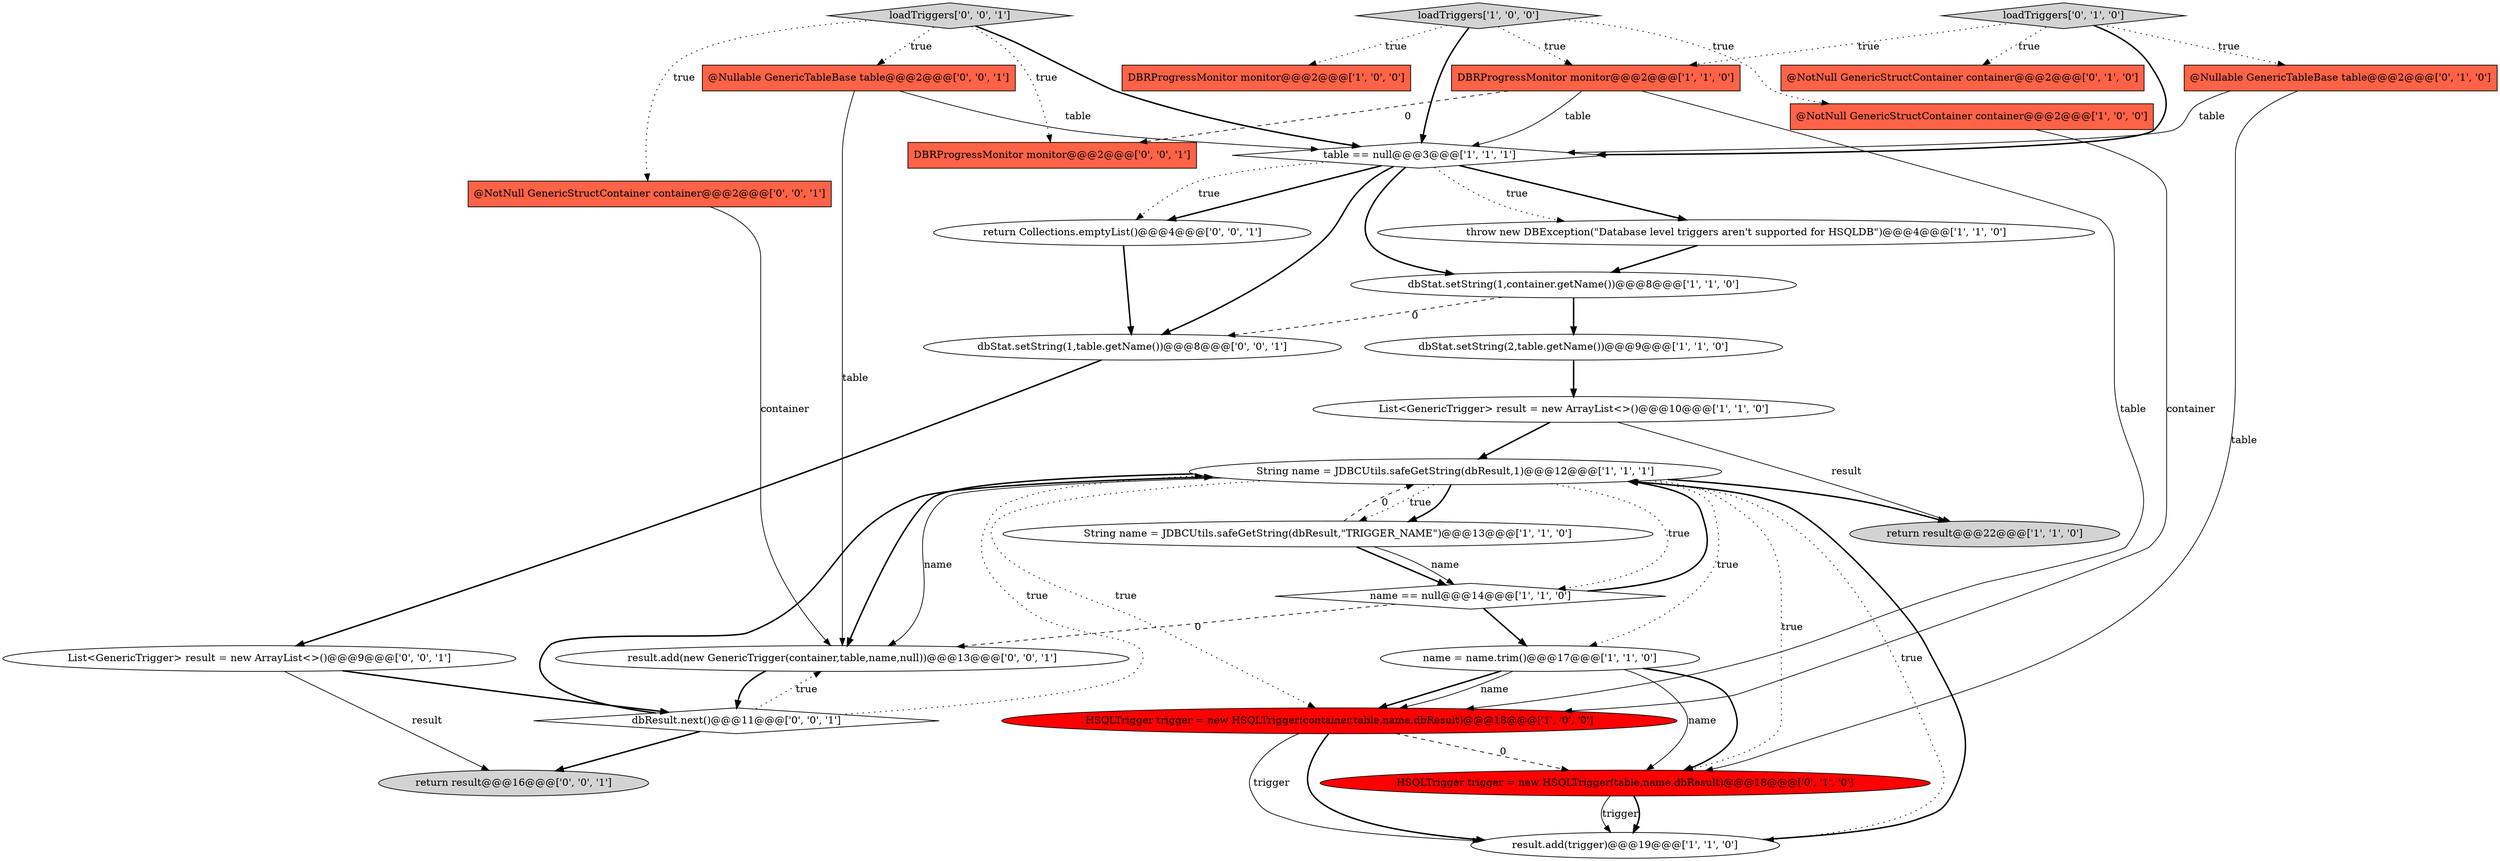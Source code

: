 digraph {
17 [style = filled, label = "loadTriggers['0', '1', '0']", fillcolor = lightgray, shape = diamond image = "AAA0AAABBB2BBB"];
4 [style = filled, label = "name == null@@@14@@@['1', '1', '0']", fillcolor = white, shape = diamond image = "AAA0AAABBB1BBB"];
8 [style = filled, label = "List<GenericTrigger> result = new ArrayList<>()@@@10@@@['1', '1', '0']", fillcolor = white, shape = ellipse image = "AAA0AAABBB1BBB"];
6 [style = filled, label = "String name = JDBCUtils.safeGetString(dbResult,1)@@@12@@@['1', '1', '1']", fillcolor = white, shape = ellipse image = "AAA0AAABBB1BBB"];
18 [style = filled, label = "@Nullable GenericTableBase table@@@2@@@['0', '1', '0']", fillcolor = tomato, shape = box image = "AAA0AAABBB2BBB"];
3 [style = filled, label = "table == null@@@3@@@['1', '1', '1']", fillcolor = white, shape = diamond image = "AAA0AAABBB1BBB"];
11 [style = filled, label = "return result@@@22@@@['1', '1', '0']", fillcolor = lightgray, shape = ellipse image = "AAA0AAABBB1BBB"];
19 [style = filled, label = "@NotNull GenericStructContainer container@@@2@@@['0', '1', '0']", fillcolor = tomato, shape = box image = "AAA0AAABBB2BBB"];
13 [style = filled, label = "name = name.trim()@@@17@@@['1', '1', '0']", fillcolor = white, shape = ellipse image = "AAA0AAABBB1BBB"];
12 [style = filled, label = "@NotNull GenericStructContainer container@@@2@@@['1', '0', '0']", fillcolor = tomato, shape = box image = "AAA0AAABBB1BBB"];
29 [style = filled, label = "dbResult.next()@@@11@@@['0', '0', '1']", fillcolor = white, shape = diamond image = "AAA0AAABBB3BBB"];
1 [style = filled, label = "loadTriggers['1', '0', '0']", fillcolor = lightgray, shape = diamond image = "AAA0AAABBB1BBB"];
16 [style = filled, label = "HSQLTrigger trigger = new HSQLTrigger(table,name,dbResult)@@@18@@@['0', '1', '0']", fillcolor = red, shape = ellipse image = "AAA1AAABBB2BBB"];
15 [style = filled, label = "DBRProgressMonitor monitor@@@2@@@['1', '1', '0']", fillcolor = tomato, shape = box image = "AAA0AAABBB1BBB"];
2 [style = filled, label = "throw new DBException(\"Database level triggers aren't supported for HSQLDB\")@@@4@@@['1', '1', '0']", fillcolor = white, shape = ellipse image = "AAA0AAABBB1BBB"];
0 [style = filled, label = "DBRProgressMonitor monitor@@@2@@@['1', '0', '0']", fillcolor = tomato, shape = box image = "AAA0AAABBB1BBB"];
27 [style = filled, label = "return result@@@16@@@['0', '0', '1']", fillcolor = lightgray, shape = ellipse image = "AAA0AAABBB3BBB"];
5 [style = filled, label = "result.add(trigger)@@@19@@@['1', '1', '0']", fillcolor = white, shape = ellipse image = "AAA0AAABBB1BBB"];
14 [style = filled, label = "dbStat.setString(2,table.getName())@@@9@@@['1', '1', '0']", fillcolor = white, shape = ellipse image = "AAA0AAABBB1BBB"];
7 [style = filled, label = "dbStat.setString(1,container.getName())@@@8@@@['1', '1', '0']", fillcolor = white, shape = ellipse image = "AAA0AAABBB1BBB"];
25 [style = filled, label = "return Collections.emptyList()@@@4@@@['0', '0', '1']", fillcolor = white, shape = ellipse image = "AAA0AAABBB3BBB"];
10 [style = filled, label = "HSQLTrigger trigger = new HSQLTrigger(container,table,name,dbResult)@@@18@@@['1', '0', '0']", fillcolor = red, shape = ellipse image = "AAA1AAABBB1BBB"];
24 [style = filled, label = "loadTriggers['0', '0', '1']", fillcolor = lightgray, shape = diamond image = "AAA0AAABBB3BBB"];
9 [style = filled, label = "String name = JDBCUtils.safeGetString(dbResult,\"TRIGGER_NAME\")@@@13@@@['1', '1', '0']", fillcolor = white, shape = ellipse image = "AAA0AAABBB1BBB"];
22 [style = filled, label = "List<GenericTrigger> result = new ArrayList<>()@@@9@@@['0', '0', '1']", fillcolor = white, shape = ellipse image = "AAA0AAABBB3BBB"];
20 [style = filled, label = "@NotNull GenericStructContainer container@@@2@@@['0', '0', '1']", fillcolor = tomato, shape = box image = "AAA0AAABBB3BBB"];
23 [style = filled, label = "DBRProgressMonitor monitor@@@2@@@['0', '0', '1']", fillcolor = tomato, shape = box image = "AAA0AAABBB3BBB"];
26 [style = filled, label = "dbStat.setString(1,table.getName())@@@8@@@['0', '0', '1']", fillcolor = white, shape = ellipse image = "AAA0AAABBB3BBB"];
21 [style = filled, label = "@Nullable GenericTableBase table@@@2@@@['0', '0', '1']", fillcolor = tomato, shape = box image = "AAA0AAABBB3BBB"];
28 [style = filled, label = "result.add(new GenericTrigger(container,table,name,null))@@@13@@@['0', '0', '1']", fillcolor = white, shape = ellipse image = "AAA0AAABBB3BBB"];
13->10 [style = bold, label=""];
28->29 [style = bold, label=""];
29->6 [style = dotted, label="true"];
15->23 [style = dashed, label="0"];
17->18 [style = dotted, label="true"];
4->6 [style = bold, label=""];
3->25 [style = bold, label=""];
6->13 [style = dotted, label="true"];
6->28 [style = solid, label="name"];
9->4 [style = bold, label=""];
4->13 [style = bold, label=""];
15->3 [style = solid, label="table"];
10->5 [style = solid, label="trigger"];
1->3 [style = bold, label=""];
22->29 [style = bold, label=""];
3->26 [style = bold, label=""];
8->6 [style = bold, label=""];
21->3 [style = solid, label="table"];
21->28 [style = solid, label="table"];
13->10 [style = solid, label="name"];
3->25 [style = dotted, label="true"];
13->16 [style = bold, label=""];
26->22 [style = bold, label=""];
4->28 [style = dashed, label="0"];
7->14 [style = bold, label=""];
9->6 [style = dashed, label="0"];
6->10 [style = dotted, label="true"];
29->27 [style = bold, label=""];
29->6 [style = bold, label=""];
6->5 [style = dotted, label="true"];
17->15 [style = dotted, label="true"];
24->23 [style = dotted, label="true"];
10->5 [style = bold, label=""];
6->4 [style = dotted, label="true"];
29->28 [style = dotted, label="true"];
6->9 [style = dotted, label="true"];
3->2 [style = bold, label=""];
22->27 [style = solid, label="result"];
3->7 [style = bold, label=""];
5->6 [style = bold, label=""];
1->15 [style = dotted, label="true"];
20->28 [style = solid, label="container"];
6->11 [style = bold, label=""];
24->20 [style = dotted, label="true"];
1->12 [style = dotted, label="true"];
25->26 [style = bold, label=""];
16->5 [style = solid, label="trigger"];
17->19 [style = dotted, label="true"];
18->3 [style = solid, label="table"];
17->3 [style = bold, label=""];
16->5 [style = bold, label=""];
9->4 [style = solid, label="name"];
13->16 [style = solid, label="name"];
14->8 [style = bold, label=""];
12->10 [style = solid, label="container"];
8->11 [style = solid, label="result"];
1->0 [style = dotted, label="true"];
2->7 [style = bold, label=""];
10->16 [style = dashed, label="0"];
6->9 [style = bold, label=""];
7->26 [style = dashed, label="0"];
24->21 [style = dotted, label="true"];
18->16 [style = solid, label="table"];
24->3 [style = bold, label=""];
6->16 [style = dotted, label="true"];
15->10 [style = solid, label="table"];
3->2 [style = dotted, label="true"];
6->28 [style = bold, label=""];
}
